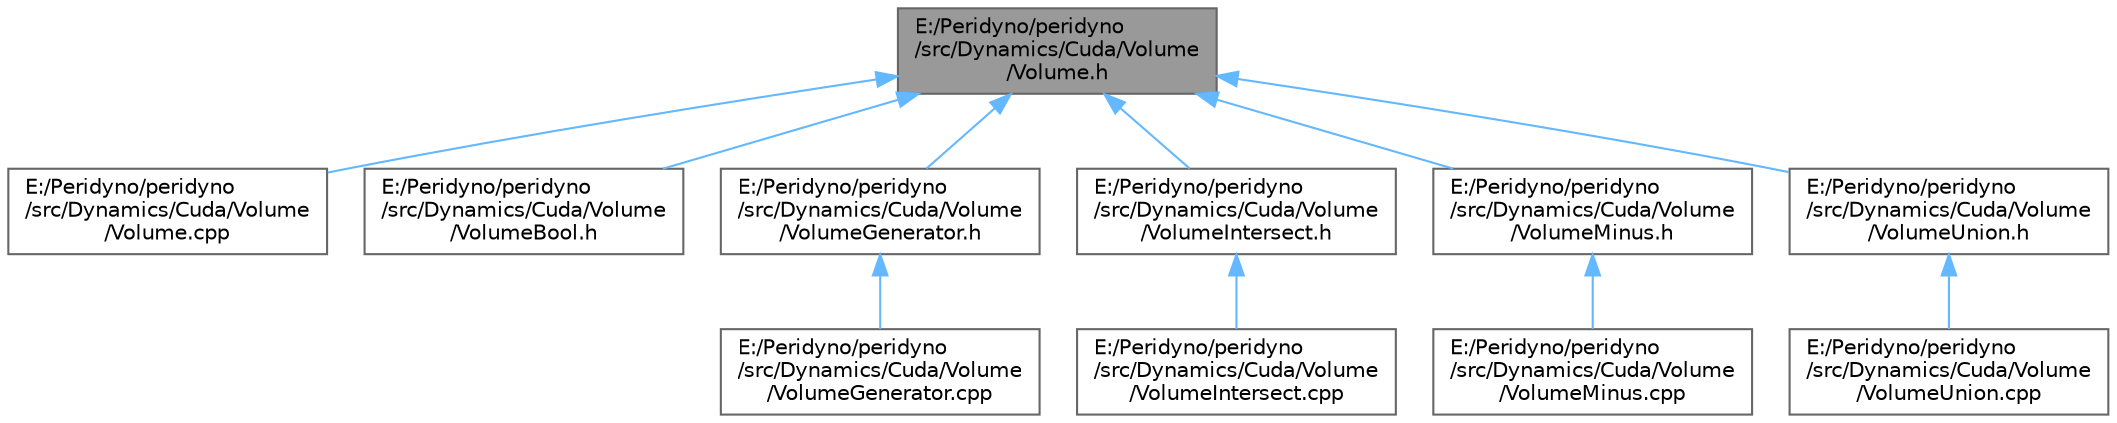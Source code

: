 digraph "E:/Peridyno/peridyno/src/Dynamics/Cuda/Volume/Volume.h"
{
 // LATEX_PDF_SIZE
  bgcolor="transparent";
  edge [fontname=Helvetica,fontsize=10,labelfontname=Helvetica,labelfontsize=10];
  node [fontname=Helvetica,fontsize=10,shape=box,height=0.2,width=0.4];
  Node1 [id="Node000001",label="E:/Peridyno/peridyno\l/src/Dynamics/Cuda/Volume\l/Volume.h",height=0.2,width=0.4,color="gray40", fillcolor="grey60", style="filled", fontcolor="black",tooltip=" "];
  Node1 -> Node2 [id="edge1_Node000001_Node000002",dir="back",color="steelblue1",style="solid",tooltip=" "];
  Node2 [id="Node000002",label="E:/Peridyno/peridyno\l/src/Dynamics/Cuda/Volume\l/Volume.cpp",height=0.2,width=0.4,color="grey40", fillcolor="white", style="filled",URL="$_volume_8cpp.html",tooltip=" "];
  Node1 -> Node3 [id="edge2_Node000001_Node000003",dir="back",color="steelblue1",style="solid",tooltip=" "];
  Node3 [id="Node000003",label="E:/Peridyno/peridyno\l/src/Dynamics/Cuda/Volume\l/VolumeBool.h",height=0.2,width=0.4,color="grey40", fillcolor="white", style="filled",URL="$_volume_bool_8h.html",tooltip=" "];
  Node1 -> Node4 [id="edge3_Node000001_Node000004",dir="back",color="steelblue1",style="solid",tooltip=" "];
  Node4 [id="Node000004",label="E:/Peridyno/peridyno\l/src/Dynamics/Cuda/Volume\l/VolumeGenerator.h",height=0.2,width=0.4,color="grey40", fillcolor="white", style="filled",URL="$_volume_generator_8h.html",tooltip=" "];
  Node4 -> Node5 [id="edge4_Node000004_Node000005",dir="back",color="steelblue1",style="solid",tooltip=" "];
  Node5 [id="Node000005",label="E:/Peridyno/peridyno\l/src/Dynamics/Cuda/Volume\l/VolumeGenerator.cpp",height=0.2,width=0.4,color="grey40", fillcolor="white", style="filled",URL="$_volume_generator_8cpp.html",tooltip=" "];
  Node1 -> Node6 [id="edge5_Node000001_Node000006",dir="back",color="steelblue1",style="solid",tooltip=" "];
  Node6 [id="Node000006",label="E:/Peridyno/peridyno\l/src/Dynamics/Cuda/Volume\l/VolumeIntersect.h",height=0.2,width=0.4,color="grey40", fillcolor="white", style="filled",URL="$_volume_intersect_8h.html",tooltip=" "];
  Node6 -> Node7 [id="edge6_Node000006_Node000007",dir="back",color="steelblue1",style="solid",tooltip=" "];
  Node7 [id="Node000007",label="E:/Peridyno/peridyno\l/src/Dynamics/Cuda/Volume\l/VolumeIntersect.cpp",height=0.2,width=0.4,color="grey40", fillcolor="white", style="filled",URL="$_volume_intersect_8cpp.html",tooltip=" "];
  Node1 -> Node8 [id="edge7_Node000001_Node000008",dir="back",color="steelblue1",style="solid",tooltip=" "];
  Node8 [id="Node000008",label="E:/Peridyno/peridyno\l/src/Dynamics/Cuda/Volume\l/VolumeMinus.h",height=0.2,width=0.4,color="grey40", fillcolor="white", style="filled",URL="$_volume_minus_8h.html",tooltip=" "];
  Node8 -> Node9 [id="edge8_Node000008_Node000009",dir="back",color="steelblue1",style="solid",tooltip=" "];
  Node9 [id="Node000009",label="E:/Peridyno/peridyno\l/src/Dynamics/Cuda/Volume\l/VolumeMinus.cpp",height=0.2,width=0.4,color="grey40", fillcolor="white", style="filled",URL="$_volume_minus_8cpp.html",tooltip=" "];
  Node1 -> Node10 [id="edge9_Node000001_Node000010",dir="back",color="steelblue1",style="solid",tooltip=" "];
  Node10 [id="Node000010",label="E:/Peridyno/peridyno\l/src/Dynamics/Cuda/Volume\l/VolumeUnion.h",height=0.2,width=0.4,color="grey40", fillcolor="white", style="filled",URL="$_volume_union_8h.html",tooltip=" "];
  Node10 -> Node11 [id="edge10_Node000010_Node000011",dir="back",color="steelblue1",style="solid",tooltip=" "];
  Node11 [id="Node000011",label="E:/Peridyno/peridyno\l/src/Dynamics/Cuda/Volume\l/VolumeUnion.cpp",height=0.2,width=0.4,color="grey40", fillcolor="white", style="filled",URL="$_volume_union_8cpp.html",tooltip=" "];
}
